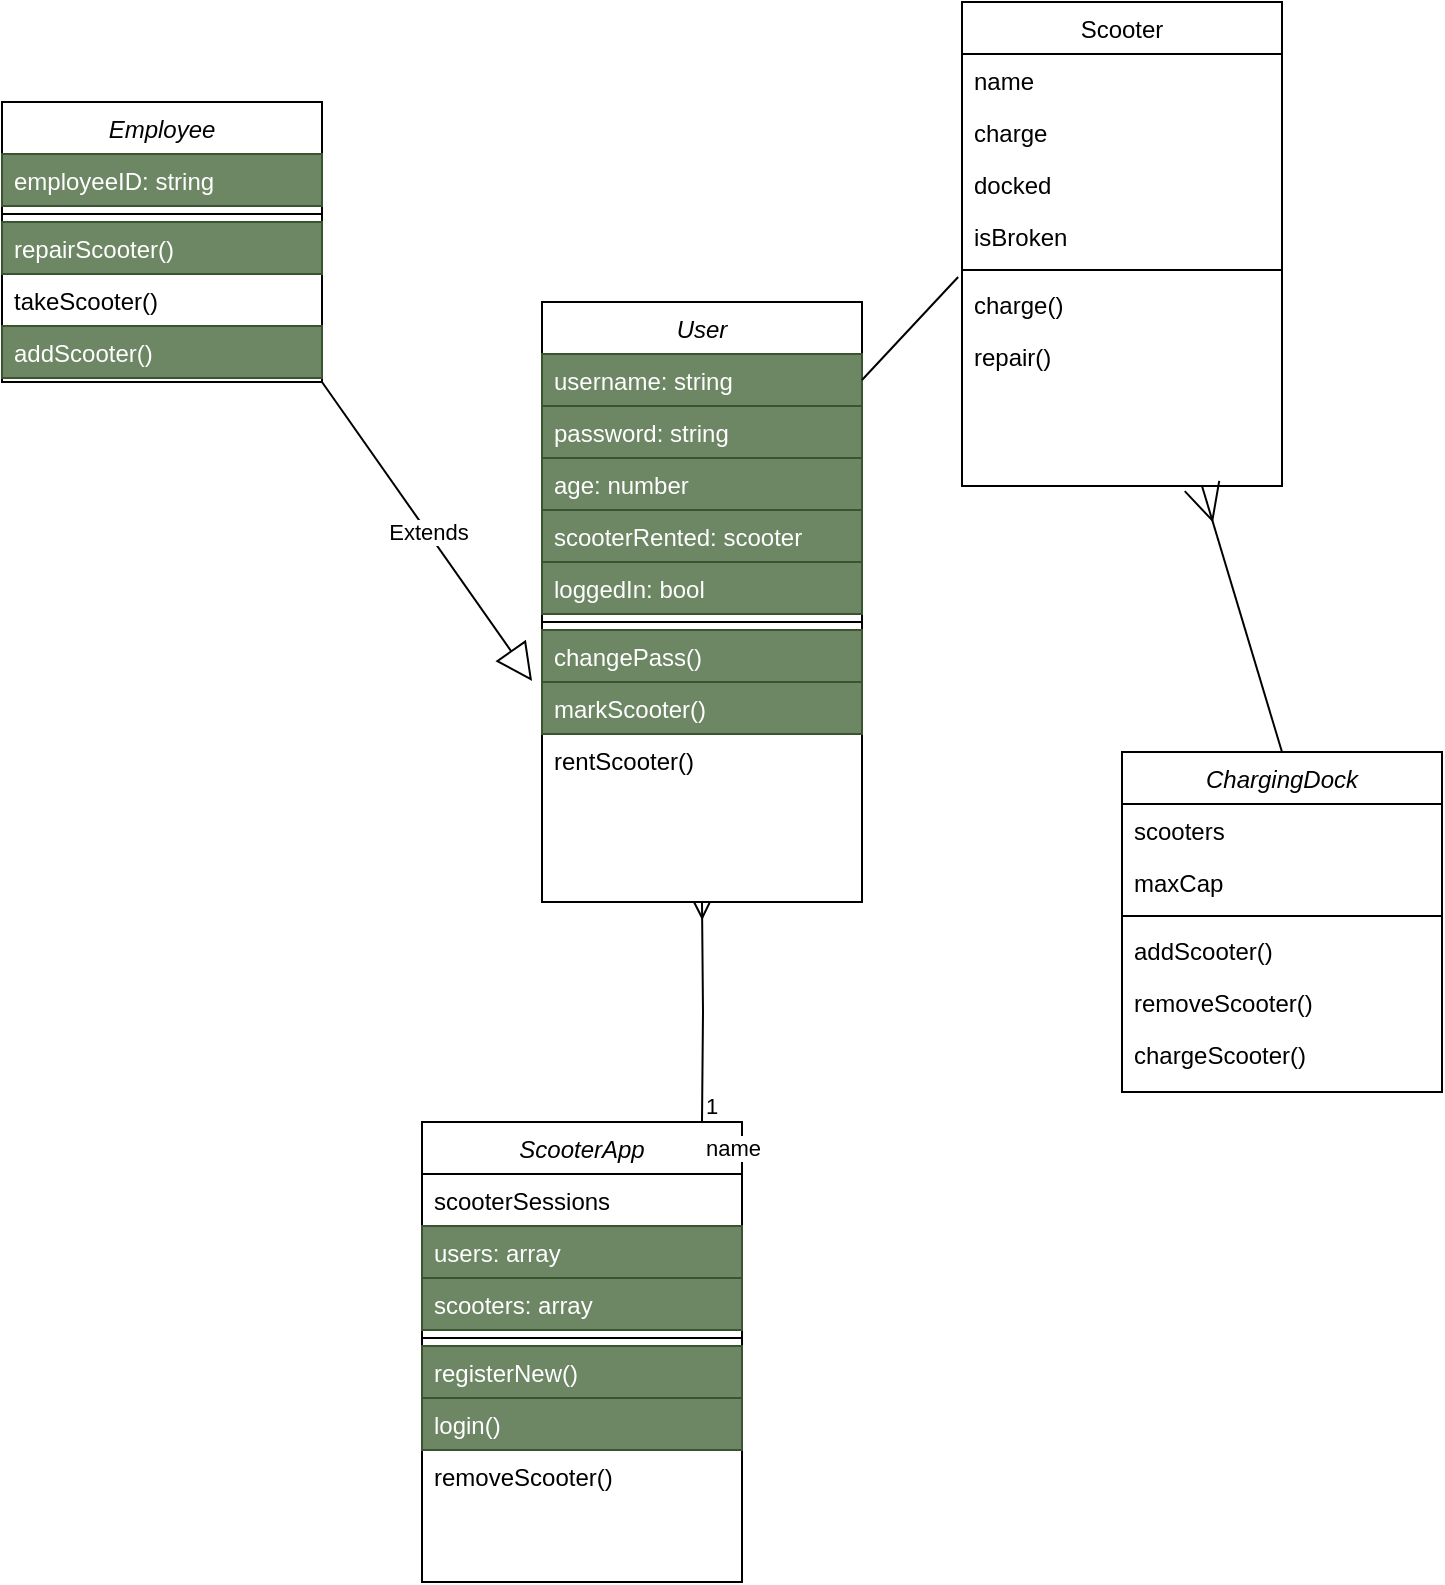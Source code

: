 <mxfile version="20.2.3" type="device"><diagram id="C5RBs43oDa-KdzZeNtuy" name="Page-1"><mxGraphModel dx="500" dy="1000" grid="1" gridSize="10" guides="1" tooltips="1" connect="1" arrows="1" fold="1" page="1" pageScale="1" pageWidth="827" pageHeight="1169" math="0" shadow="0"><root><mxCell id="WIyWlLk6GJQsqaUBKTNV-0"/><mxCell id="WIyWlLk6GJQsqaUBKTNV-1" parent="WIyWlLk6GJQsqaUBKTNV-0"/><mxCell id="zkfFHV4jXpPFQw0GAbJ--0" value="User" style="swimlane;fontStyle=2;align=center;verticalAlign=top;childLayout=stackLayout;horizontal=1;startSize=26;horizontalStack=0;resizeParent=1;resizeLast=0;collapsible=1;marginBottom=0;rounded=0;shadow=0;strokeWidth=1;" parent="WIyWlLk6GJQsqaUBKTNV-1" vertex="1"><mxGeometry x="370" y="190" width="160" height="300" as="geometry"><mxRectangle x="230" y="140" width="160" height="26" as="alternateBounds"/></mxGeometry></mxCell><mxCell id="zkfFHV4jXpPFQw0GAbJ--1" value="username: string" style="text;align=left;verticalAlign=top;spacingLeft=4;spacingRight=4;overflow=hidden;rotatable=0;points=[[0,0.5],[1,0.5]];portConstraint=eastwest;fillColor=#6d8764;fontColor=#ffffff;strokeColor=#3A5431;" parent="zkfFHV4jXpPFQw0GAbJ--0" vertex="1"><mxGeometry y="26" width="160" height="26" as="geometry"/></mxCell><mxCell id="zkfFHV4jXpPFQw0GAbJ--2" value="password: string" style="text;align=left;verticalAlign=top;spacingLeft=4;spacingRight=4;overflow=hidden;rotatable=0;points=[[0,0.5],[1,0.5]];portConstraint=eastwest;rounded=0;shadow=0;html=0;fillColor=#6d8764;fontColor=#ffffff;strokeColor=#3A5431;" parent="zkfFHV4jXpPFQw0GAbJ--0" vertex="1"><mxGeometry y="52" width="160" height="26" as="geometry"/></mxCell><mxCell id="zkfFHV4jXpPFQw0GAbJ--3" value="age: number" style="text;align=left;verticalAlign=top;spacingLeft=4;spacingRight=4;overflow=hidden;rotatable=0;points=[[0,0.5],[1,0.5]];portConstraint=eastwest;rounded=0;shadow=0;html=0;fillColor=#6d8764;fontColor=#ffffff;strokeColor=#3A5431;" parent="zkfFHV4jXpPFQw0GAbJ--0" vertex="1"><mxGeometry y="78" width="160" height="26" as="geometry"/></mxCell><mxCell id="brtNXxZR26CKEr8a6AMG-5" value="scooterRented: scooter" style="text;align=left;verticalAlign=top;spacingLeft=4;spacingRight=4;overflow=hidden;rotatable=0;points=[[0,0.5],[1,0.5]];portConstraint=eastwest;fillColor=#6d8764;fontColor=#ffffff;strokeColor=#3A5431;" vertex="1" parent="zkfFHV4jXpPFQw0GAbJ--0"><mxGeometry y="104" width="160" height="26" as="geometry"/></mxCell><mxCell id="brtNXxZR26CKEr8a6AMG-67" value="loggedIn: bool" style="text;align=left;verticalAlign=top;spacingLeft=4;spacingRight=4;overflow=hidden;rotatable=0;points=[[0,0.5],[1,0.5]];portConstraint=eastwest;fillColor=#6d8764;fontColor=#ffffff;strokeColor=#3A5431;" vertex="1" parent="zkfFHV4jXpPFQw0GAbJ--0"><mxGeometry y="130" width="160" height="26" as="geometry"/></mxCell><mxCell id="zkfFHV4jXpPFQw0GAbJ--4" value="" style="line;html=1;strokeWidth=1;align=left;verticalAlign=middle;spacingTop=-1;spacingLeft=3;spacingRight=3;rotatable=0;labelPosition=right;points=[];portConstraint=eastwest;" parent="zkfFHV4jXpPFQw0GAbJ--0" vertex="1"><mxGeometry y="156" width="160" height="8" as="geometry"/></mxCell><mxCell id="brtNXxZR26CKEr8a6AMG-1" value="changePass()" style="text;align=left;verticalAlign=top;spacingLeft=4;spacingRight=4;overflow=hidden;rotatable=0;points=[[0,0.5],[1,0.5]];portConstraint=eastwest;rounded=0;shadow=0;html=0;fillColor=#6d8764;fontColor=#ffffff;strokeColor=#3A5431;" vertex="1" parent="zkfFHV4jXpPFQw0GAbJ--0"><mxGeometry y="164" width="160" height="26" as="geometry"/></mxCell><mxCell id="brtNXxZR26CKEr8a6AMG-4" value="markScooter()" style="text;align=left;verticalAlign=top;spacingLeft=4;spacingRight=4;overflow=hidden;rotatable=0;points=[[0,0.5],[1,0.5]];portConstraint=eastwest;rounded=0;shadow=0;html=0;fillColor=#6d8764;fontColor=#ffffff;strokeColor=#3A5431;" vertex="1" parent="zkfFHV4jXpPFQw0GAbJ--0"><mxGeometry y="190" width="160" height="26" as="geometry"/></mxCell><mxCell id="brtNXxZR26CKEr8a6AMG-66" value="rentScooter()" style="text;align=left;verticalAlign=top;spacingLeft=4;spacingRight=4;overflow=hidden;rotatable=0;points=[[0,0.5],[1,0.5]];portConstraint=eastwest;rounded=0;shadow=0;html=0;" vertex="1" parent="zkfFHV4jXpPFQw0GAbJ--0"><mxGeometry y="216" width="160" height="26" as="geometry"/></mxCell><mxCell id="zkfFHV4jXpPFQw0GAbJ--17" value="Scooter" style="swimlane;fontStyle=0;align=center;verticalAlign=top;childLayout=stackLayout;horizontal=1;startSize=26;horizontalStack=0;resizeParent=1;resizeLast=0;collapsible=1;marginBottom=0;rounded=0;shadow=0;strokeWidth=1;" parent="WIyWlLk6GJQsqaUBKTNV-1" vertex="1"><mxGeometry x="580" y="40" width="160" height="242" as="geometry"><mxRectangle x="550" y="140" width="160" height="26" as="alternateBounds"/></mxGeometry></mxCell><mxCell id="zkfFHV4jXpPFQw0GAbJ--19" value="name" style="text;align=left;verticalAlign=top;spacingLeft=4;spacingRight=4;overflow=hidden;rotatable=0;points=[[0,0.5],[1,0.5]];portConstraint=eastwest;rounded=0;shadow=0;html=0;" parent="zkfFHV4jXpPFQw0GAbJ--17" vertex="1"><mxGeometry y="26" width="160" height="26" as="geometry"/></mxCell><mxCell id="zkfFHV4jXpPFQw0GAbJ--20" value="charge" style="text;align=left;verticalAlign=top;spacingLeft=4;spacingRight=4;overflow=hidden;rotatable=0;points=[[0,0.5],[1,0.5]];portConstraint=eastwest;rounded=0;shadow=0;html=0;" parent="zkfFHV4jXpPFQw0GAbJ--17" vertex="1"><mxGeometry y="52" width="160" height="26" as="geometry"/></mxCell><mxCell id="zkfFHV4jXpPFQw0GAbJ--21" value="docked" style="text;align=left;verticalAlign=top;spacingLeft=4;spacingRight=4;overflow=hidden;rotatable=0;points=[[0,0.5],[1,0.5]];portConstraint=eastwest;rounded=0;shadow=0;html=0;" parent="zkfFHV4jXpPFQw0GAbJ--17" vertex="1"><mxGeometry y="78" width="160" height="26" as="geometry"/></mxCell><mxCell id="zkfFHV4jXpPFQw0GAbJ--22" value="isBroken" style="text;align=left;verticalAlign=top;spacingLeft=4;spacingRight=4;overflow=hidden;rotatable=0;points=[[0,0.5],[1,0.5]];portConstraint=eastwest;rounded=0;shadow=0;html=0;" parent="zkfFHV4jXpPFQw0GAbJ--17" vertex="1"><mxGeometry y="104" width="160" height="26" as="geometry"/></mxCell><mxCell id="zkfFHV4jXpPFQw0GAbJ--23" value="" style="line;html=1;strokeWidth=1;align=left;verticalAlign=middle;spacingTop=-1;spacingLeft=3;spacingRight=3;rotatable=0;labelPosition=right;points=[];portConstraint=eastwest;" parent="zkfFHV4jXpPFQw0GAbJ--17" vertex="1"><mxGeometry y="130" width="160" height="8" as="geometry"/></mxCell><mxCell id="zkfFHV4jXpPFQw0GAbJ--25" value="charge()" style="text;align=left;verticalAlign=top;spacingLeft=4;spacingRight=4;overflow=hidden;rotatable=0;points=[[0,0.5],[1,0.5]];portConstraint=eastwest;" parent="zkfFHV4jXpPFQw0GAbJ--17" vertex="1"><mxGeometry y="138" width="160" height="26" as="geometry"/></mxCell><mxCell id="brtNXxZR26CKEr8a6AMG-6" value="repair()" style="text;align=left;verticalAlign=top;spacingLeft=4;spacingRight=4;overflow=hidden;rotatable=0;points=[[0,0.5],[1,0.5]];portConstraint=eastwest;" vertex="1" parent="zkfFHV4jXpPFQw0GAbJ--17"><mxGeometry y="164" width="160" height="26" as="geometry"/></mxCell><mxCell id="brtNXxZR26CKEr8a6AMG-7" value="ScooterApp" style="swimlane;fontStyle=2;align=center;verticalAlign=top;childLayout=stackLayout;horizontal=1;startSize=26;horizontalStack=0;resizeParent=1;resizeLast=0;collapsible=1;marginBottom=0;rounded=0;shadow=0;strokeWidth=1;" vertex="1" parent="WIyWlLk6GJQsqaUBKTNV-1"><mxGeometry x="310" y="600" width="160" height="230" as="geometry"><mxRectangle x="230" y="140" width="160" height="26" as="alternateBounds"/></mxGeometry></mxCell><mxCell id="brtNXxZR26CKEr8a6AMG-8" value="scooterSessions" style="text;align=left;verticalAlign=top;spacingLeft=4;spacingRight=4;overflow=hidden;rotatable=0;points=[[0,0.5],[1,0.5]];portConstraint=eastwest;" vertex="1" parent="brtNXxZR26CKEr8a6AMG-7"><mxGeometry y="26" width="160" height="26" as="geometry"/></mxCell><mxCell id="brtNXxZR26CKEr8a6AMG-9" value="users: array" style="text;align=left;verticalAlign=top;spacingLeft=4;spacingRight=4;overflow=hidden;rotatable=0;points=[[0,0.5],[1,0.5]];portConstraint=eastwest;rounded=0;shadow=0;html=0;fillColor=#6d8764;fontColor=#ffffff;strokeColor=#3A5431;" vertex="1" parent="brtNXxZR26CKEr8a6AMG-7"><mxGeometry y="52" width="160" height="26" as="geometry"/></mxCell><mxCell id="brtNXxZR26CKEr8a6AMG-10" value="scooters: array" style="text;align=left;verticalAlign=top;spacingLeft=4;spacingRight=4;overflow=hidden;rotatable=0;points=[[0,0.5],[1,0.5]];portConstraint=eastwest;rounded=0;shadow=0;html=0;fillColor=#6d8764;fontColor=#ffffff;strokeColor=#3A5431;" vertex="1" parent="brtNXxZR26CKEr8a6AMG-7"><mxGeometry y="78" width="160" height="26" as="geometry"/></mxCell><mxCell id="brtNXxZR26CKEr8a6AMG-13" value="" style="line;html=1;strokeWidth=1;align=left;verticalAlign=middle;spacingTop=-1;spacingLeft=3;spacingRight=3;rotatable=0;labelPosition=right;points=[];portConstraint=eastwest;" vertex="1" parent="brtNXxZR26CKEr8a6AMG-7"><mxGeometry y="104" width="160" height="8" as="geometry"/></mxCell><mxCell id="brtNXxZR26CKEr8a6AMG-14" value="registerNew()" style="text;align=left;verticalAlign=top;spacingLeft=4;spacingRight=4;overflow=hidden;rotatable=0;points=[[0,0.5],[1,0.5]];portConstraint=eastwest;rounded=0;shadow=0;html=0;fillColor=#6d8764;fontColor=#ffffff;strokeColor=#3A5431;" vertex="1" parent="brtNXxZR26CKEr8a6AMG-7"><mxGeometry y="112" width="160" height="26" as="geometry"/></mxCell><mxCell id="brtNXxZR26CKEr8a6AMG-16" value="login()" style="text;align=left;verticalAlign=top;spacingLeft=4;spacingRight=4;overflow=hidden;rotatable=0;points=[[0,0.5],[1,0.5]];portConstraint=eastwest;rounded=0;shadow=0;html=0;fillColor=#6d8764;fontColor=#ffffff;strokeColor=#3A5431;" vertex="1" parent="brtNXxZR26CKEr8a6AMG-7"><mxGeometry y="138" width="160" height="26" as="geometry"/></mxCell><mxCell id="brtNXxZR26CKEr8a6AMG-18" value="removeScooter()" style="text;align=left;verticalAlign=top;spacingLeft=4;spacingRight=4;overflow=hidden;rotatable=0;points=[[0,0.5],[1,0.5]];portConstraint=eastwest;rounded=0;shadow=0;html=0;" vertex="1" parent="brtNXxZR26CKEr8a6AMG-7"><mxGeometry y="164" width="160" height="26" as="geometry"/></mxCell><mxCell id="brtNXxZR26CKEr8a6AMG-42" value="ChargingDock" style="swimlane;fontStyle=2;align=center;verticalAlign=top;childLayout=stackLayout;horizontal=1;startSize=26;horizontalStack=0;resizeParent=1;resizeLast=0;collapsible=1;marginBottom=0;rounded=0;shadow=0;strokeWidth=1;" vertex="1" parent="WIyWlLk6GJQsqaUBKTNV-1"><mxGeometry x="660" y="415" width="160" height="170" as="geometry"><mxRectangle x="230" y="140" width="160" height="26" as="alternateBounds"/></mxGeometry></mxCell><mxCell id="brtNXxZR26CKEr8a6AMG-52" value="scooters" style="text;align=left;verticalAlign=top;spacingLeft=4;spacingRight=4;overflow=hidden;rotatable=0;points=[[0,0.5],[1,0.5]];portConstraint=eastwest;" vertex="1" parent="brtNXxZR26CKEr8a6AMG-42"><mxGeometry y="26" width="160" height="26" as="geometry"/></mxCell><mxCell id="brtNXxZR26CKEr8a6AMG-43" value="maxCap" style="text;align=left;verticalAlign=top;spacingLeft=4;spacingRight=4;overflow=hidden;rotatable=0;points=[[0,0.5],[1,0.5]];portConstraint=eastwest;" vertex="1" parent="brtNXxZR26CKEr8a6AMG-42"><mxGeometry y="52" width="160" height="26" as="geometry"/></mxCell><mxCell id="brtNXxZR26CKEr8a6AMG-44" value="" style="line;html=1;strokeWidth=1;align=left;verticalAlign=middle;spacingTop=-1;spacingLeft=3;spacingRight=3;rotatable=0;labelPosition=right;points=[];portConstraint=eastwest;" vertex="1" parent="brtNXxZR26CKEr8a6AMG-42"><mxGeometry y="78" width="160" height="8" as="geometry"/></mxCell><mxCell id="brtNXxZR26CKEr8a6AMG-53" value="addScooter()" style="text;align=left;verticalAlign=top;spacingLeft=4;spacingRight=4;overflow=hidden;rotatable=0;points=[[0,0.5],[1,0.5]];portConstraint=eastwest;" vertex="1" parent="brtNXxZR26CKEr8a6AMG-42"><mxGeometry y="86" width="160" height="26" as="geometry"/></mxCell><mxCell id="brtNXxZR26CKEr8a6AMG-54" value="removeScooter()" style="text;align=left;verticalAlign=top;spacingLeft=4;spacingRight=4;overflow=hidden;rotatable=0;points=[[0,0.5],[1,0.5]];portConstraint=eastwest;" vertex="1" parent="brtNXxZR26CKEr8a6AMG-42"><mxGeometry y="112" width="160" height="26" as="geometry"/></mxCell><mxCell id="brtNXxZR26CKEr8a6AMG-55" value="chargeScooter()" style="text;align=left;verticalAlign=top;spacingLeft=4;spacingRight=4;overflow=hidden;rotatable=0;points=[[0,0.5],[1,0.5]];portConstraint=eastwest;" vertex="1" parent="brtNXxZR26CKEr8a6AMG-42"><mxGeometry y="138" width="160" height="26" as="geometry"/></mxCell><mxCell id="brtNXxZR26CKEr8a6AMG-56" value="" style="endArrow=ERmany;endSize=16;endFill=0;html=1;rounded=0;exitX=0.5;exitY=0;exitDx=0;exitDy=0;entryX=0.75;entryY=1;entryDx=0;entryDy=0;startArrow=none;startFill=0;" edge="1" parent="WIyWlLk6GJQsqaUBKTNV-1" source="brtNXxZR26CKEr8a6AMG-42" target="zkfFHV4jXpPFQw0GAbJ--17"><mxGeometry width="160" relative="1" as="geometry"><mxPoint x="410" y="390" as="sourcePoint"/><mxPoint x="410" y="214.988" as="targetPoint"/></mxGeometry></mxCell><mxCell id="brtNXxZR26CKEr8a6AMG-76" value="name" style="endArrow=ERmany;endFill=0;html=1;edgeStyle=orthogonalEdgeStyle;align=left;verticalAlign=top;rounded=0;entryX=0.5;entryY=1;entryDx=0;entryDy=0;" edge="1" parent="WIyWlLk6GJQsqaUBKTNV-1" target="zkfFHV4jXpPFQw0GAbJ--0"><mxGeometry x="-1" relative="1" as="geometry"><mxPoint x="450" y="600" as="sourcePoint"/><mxPoint x="490" y="470" as="targetPoint"/></mxGeometry></mxCell><mxCell id="brtNXxZR26CKEr8a6AMG-77" value="1" style="edgeLabel;resizable=0;html=1;align=left;verticalAlign=bottom;" connectable="0" vertex="1" parent="brtNXxZR26CKEr8a6AMG-76"><mxGeometry x="-1" relative="1" as="geometry"/></mxCell><mxCell id="brtNXxZR26CKEr8a6AMG-78" value="" style="endArrow=none;startArrow=none;endFill=0;startFill=0;html=1;rounded=0;entryX=-0.012;entryY=-0.019;entryDx=0;entryDy=0;entryPerimeter=0;exitX=1;exitY=0.5;exitDx=0;exitDy=0;" edge="1" parent="WIyWlLk6GJQsqaUBKTNV-1" source="zkfFHV4jXpPFQw0GAbJ--1"><mxGeometry width="160" relative="1" as="geometry"><mxPoint x="230" y="180" as="sourcePoint"/><mxPoint x="578.08" y="177.506" as="targetPoint"/></mxGeometry></mxCell><mxCell id="brtNXxZR26CKEr8a6AMG-79" value="Employee" style="swimlane;fontStyle=2;align=center;verticalAlign=top;childLayout=stackLayout;horizontal=1;startSize=26;horizontalStack=0;resizeParent=1;resizeLast=0;collapsible=1;marginBottom=0;rounded=0;shadow=0;strokeWidth=1;" vertex="1" parent="WIyWlLk6GJQsqaUBKTNV-1"><mxGeometry x="100" y="90" width="160" height="140" as="geometry"><mxRectangle x="230" y="140" width="160" height="26" as="alternateBounds"/></mxGeometry></mxCell><mxCell id="brtNXxZR26CKEr8a6AMG-87" value="employeeID: string" style="text;align=left;verticalAlign=top;spacingLeft=4;spacingRight=4;overflow=hidden;rotatable=0;points=[[0,0.5],[1,0.5]];portConstraint=eastwest;fillColor=#6d8764;fontColor=#ffffff;strokeColor=#3A5431;" vertex="1" parent="brtNXxZR26CKEr8a6AMG-79"><mxGeometry y="26" width="160" height="26" as="geometry"/></mxCell><mxCell id="brtNXxZR26CKEr8a6AMG-82" value="" style="line;html=1;strokeWidth=1;align=left;verticalAlign=middle;spacingTop=-1;spacingLeft=3;spacingRight=3;rotatable=0;labelPosition=right;points=[];portConstraint=eastwest;" vertex="1" parent="brtNXxZR26CKEr8a6AMG-79"><mxGeometry y="52" width="160" height="8" as="geometry"/></mxCell><mxCell id="brtNXxZR26CKEr8a6AMG-86" value="repairScooter()" style="text;align=left;verticalAlign=top;spacingLeft=4;spacingRight=4;overflow=hidden;rotatable=0;points=[[0,0.5],[1,0.5]];portConstraint=eastwest;fillColor=#6d8764;fontColor=#ffffff;strokeColor=#3A5431;" vertex="1" parent="brtNXxZR26CKEr8a6AMG-79"><mxGeometry y="60" width="160" height="26" as="geometry"/></mxCell><mxCell id="brtNXxZR26CKEr8a6AMG-89" value="takeScooter()" style="text;align=left;verticalAlign=top;spacingLeft=4;spacingRight=4;overflow=hidden;rotatable=0;points=[[0,0.5],[1,0.5]];portConstraint=eastwest;" vertex="1" parent="brtNXxZR26CKEr8a6AMG-79"><mxGeometry y="86" width="160" height="26" as="geometry"/></mxCell><mxCell id="brtNXxZR26CKEr8a6AMG-91" value="addScooter()" style="text;align=left;verticalAlign=top;spacingLeft=4;spacingRight=4;overflow=hidden;rotatable=0;points=[[0,0.5],[1,0.5]];portConstraint=eastwest;rounded=0;shadow=0;html=0;fillColor=#6d8764;fontColor=#ffffff;strokeColor=#3A5431;" vertex="1" parent="brtNXxZR26CKEr8a6AMG-79"><mxGeometry y="112" width="160" height="26" as="geometry"/></mxCell><mxCell id="brtNXxZR26CKEr8a6AMG-88" value="Extends" style="endArrow=block;endSize=16;endFill=0;html=1;rounded=0;exitX=1;exitY=1;exitDx=0;exitDy=0;entryX=-0.031;entryY=-0.019;entryDx=0;entryDy=0;entryPerimeter=0;" edge="1" parent="WIyWlLk6GJQsqaUBKTNV-1" source="brtNXxZR26CKEr8a6AMG-79" target="brtNXxZR26CKEr8a6AMG-4"><mxGeometry width="160" relative="1" as="geometry"><mxPoint x="310" y="500" as="sourcePoint"/><mxPoint x="470" y="500" as="targetPoint"/></mxGeometry></mxCell></root></mxGraphModel></diagram></mxfile>
